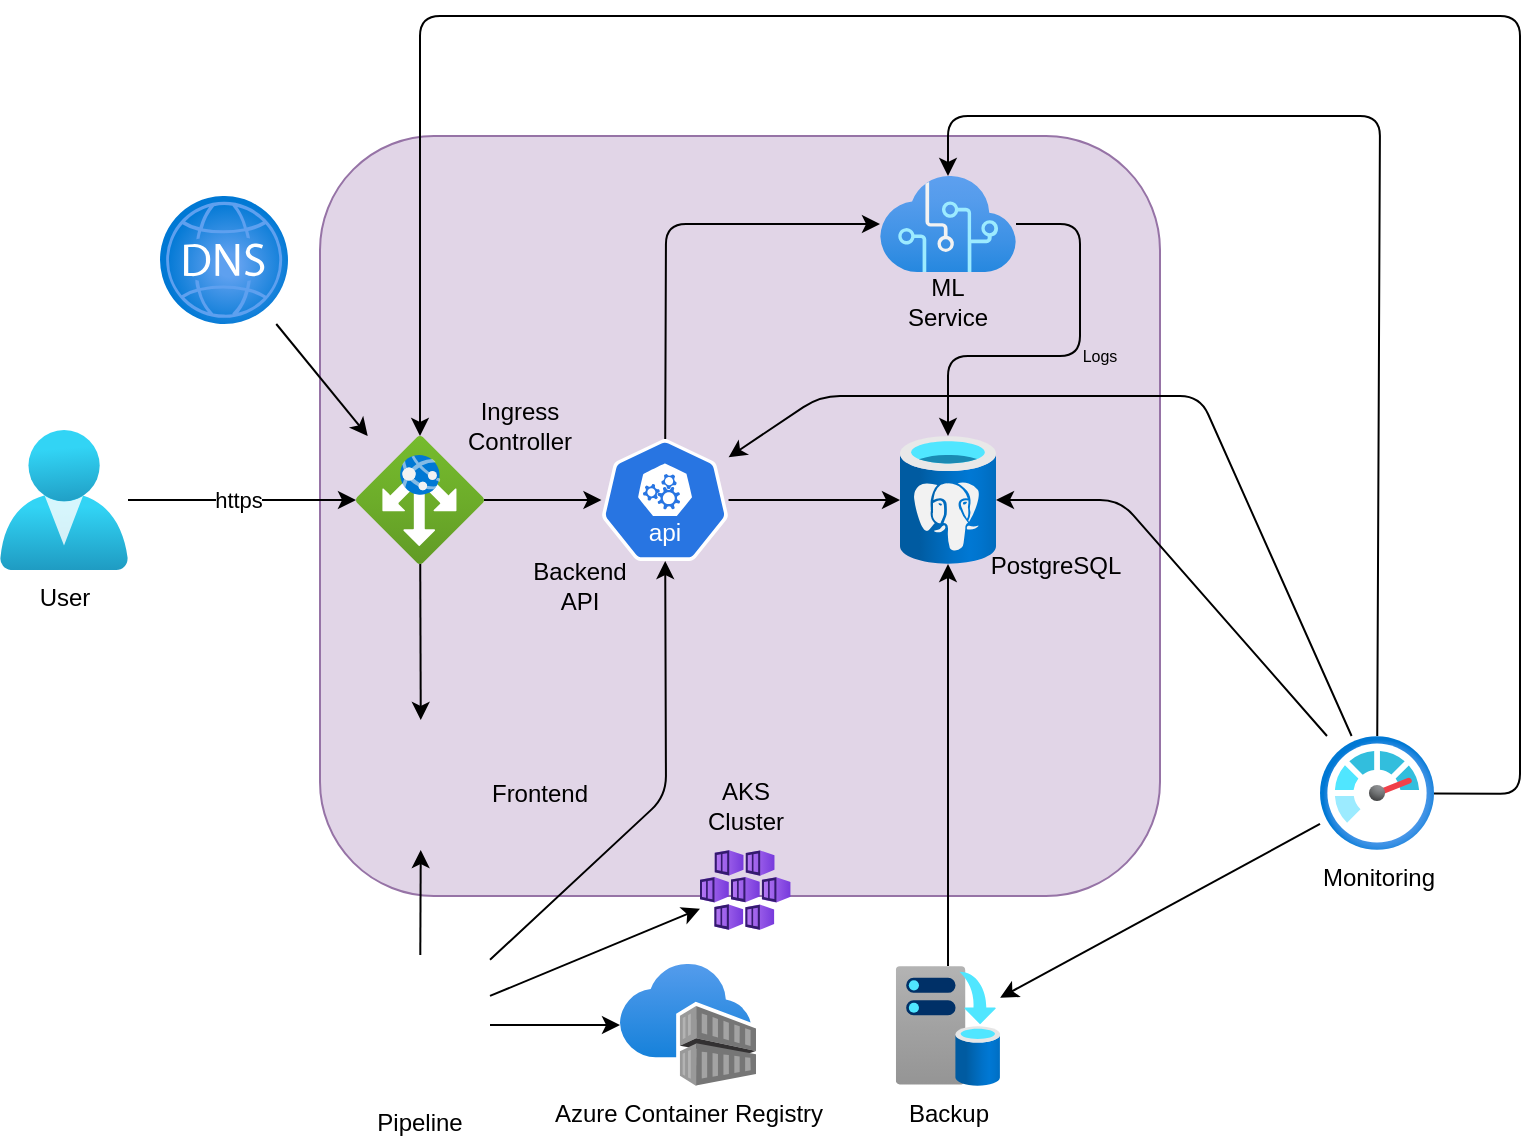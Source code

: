 <mxfile>
    <diagram name="Page-1" id="xlqoz8FfvUs2XKKJAjdT">
        <mxGraphModel dx="671" dy="594" grid="1" gridSize="10" guides="1" tooltips="1" connect="1" arrows="1" fold="1" page="1" pageScale="1" pageWidth="850" pageHeight="1100" math="0" shadow="0">
            <root>
                <mxCell id="0"/>
                <mxCell id="1" parent="0"/>
                <mxCell id="Khvnlt13h9PM1J0qh3m4-41" value="" style="rounded=1;whiteSpace=wrap;html=1;fillColor=#e1d5e7;strokeColor=#9673a6;" parent="1" vertex="1">
                    <mxGeometry x="190" y="110" width="420" height="380" as="geometry"/>
                </mxCell>
                <mxCell id="Khvnlt13h9PM1J0qh3m4-2" value="" style="image;aspect=fixed;html=1;points=[];align=center;fontSize=12;image=img/lib/azure2/networking/Application_Gateways.svg;" parent="1" vertex="1">
                    <mxGeometry x="208" y="260" width="64" height="64" as="geometry"/>
                </mxCell>
                <mxCell id="Khvnlt13h9PM1J0qh3m4-3" value="User" style="image;aspect=fixed;html=1;points=[];align=center;fontSize=12;image=img/lib/azure2/identity/Users.svg;" parent="1" vertex="1">
                    <mxGeometry x="30" y="257" width="64" height="70" as="geometry"/>
                </mxCell>
                <mxCell id="Khvnlt13h9PM1J0qh3m4-4" value="" style="endArrow=classic;html=1;rounded=0;" parent="1" source="Khvnlt13h9PM1J0qh3m4-3" target="Khvnlt13h9PM1J0qh3m4-2" edge="1">
                    <mxGeometry width="50" height="50" relative="1" as="geometry">
                        <mxPoint x="210" y="230" as="sourcePoint"/>
                        <mxPoint x="260" y="180" as="targetPoint"/>
                    </mxGeometry>
                </mxCell>
                <mxCell id="Khvnlt13h9PM1J0qh3m4-5" value="https" style="edgeLabel;html=1;align=center;verticalAlign=middle;resizable=0;points=[];" parent="Khvnlt13h9PM1J0qh3m4-4" vertex="1" connectable="0">
                    <mxGeometry x="0.431" y="-2" relative="1" as="geometry">
                        <mxPoint x="-27" y="-2" as="offset"/>
                    </mxGeometry>
                </mxCell>
                <mxCell id="Khvnlt13h9PM1J0qh3m4-6" value="" style="shape=image;verticalLabelPosition=bottom;labelBackgroundColor=default;verticalAlign=top;aspect=fixed;imageAspect=0;image=https://icons.veryicon.com/png/o/miscellaneous/20-classification-function-icon/8_3-front-end-development-1.png;" parent="1" vertex="1">
                    <mxGeometry x="208" y="402" width="65" height="65" as="geometry"/>
                </mxCell>
                <mxCell id="Khvnlt13h9PM1J0qh3m4-7" value="" style="endArrow=classic;html=1;rounded=1;curved=0;" parent="1" source="Khvnlt13h9PM1J0qh3m4-2" target="Khvnlt13h9PM1J0qh3m4-6" edge="1">
                    <mxGeometry width="50" height="50" relative="1" as="geometry">
                        <mxPoint x="190" y="170" as="sourcePoint"/>
                        <mxPoint x="240" y="120" as="targetPoint"/>
                        <Array as="points"/>
                    </mxGeometry>
                </mxCell>
                <mxCell id="Khvnlt13h9PM1J0qh3m4-8" value="" style="aspect=fixed;sketch=0;html=1;dashed=0;whitespace=wrap;verticalLabelPosition=bottom;verticalAlign=top;fillColor=#2875E2;strokeColor=#ffffff;points=[[0.005,0.63,0],[0.1,0.2,0],[0.9,0.2,0],[0.5,0,0],[0.995,0.63,0],[0.72,0.99,0],[0.5,1,0],[0.28,0.99,0]];shape=mxgraph.kubernetes.icon2;kubernetesLabel=1;prIcon=api" parent="1" vertex="1">
                    <mxGeometry x="330.73" y="261.5" width="63.54" height="61" as="geometry"/>
                </mxCell>
                <mxCell id="Khvnlt13h9PM1J0qh3m4-9" value="" style="endArrow=classic;html=1;rounded=0;" parent="1" source="Khvnlt13h9PM1J0qh3m4-2" target="Khvnlt13h9PM1J0qh3m4-8" edge="1">
                    <mxGeometry width="50" height="50" relative="1" as="geometry">
                        <mxPoint x="210" y="510" as="sourcePoint"/>
                        <mxPoint x="260" y="460" as="targetPoint"/>
                    </mxGeometry>
                </mxCell>
                <mxCell id="Khvnlt13h9PM1J0qh3m4-10" value="" style="image;aspect=fixed;html=1;points=[];align=center;fontSize=12;image=img/lib/azure2/databases/Azure_Database_PostgreSQL_Server.svg;" parent="1" vertex="1">
                    <mxGeometry x="480" y="260" width="48" height="64" as="geometry"/>
                </mxCell>
                <mxCell id="Khvnlt13h9PM1J0qh3m4-11" value="" style="endArrow=classic;html=1;rounded=0;" parent="1" source="Khvnlt13h9PM1J0qh3m4-8" target="Khvnlt13h9PM1J0qh3m4-10" edge="1">
                    <mxGeometry width="50" height="50" relative="1" as="geometry">
                        <mxPoint x="480" y="260" as="sourcePoint"/>
                        <mxPoint x="530" y="210" as="targetPoint"/>
                    </mxGeometry>
                </mxCell>
                <mxCell id="Khvnlt13h9PM1J0qh3m4-12" value="" style="image;aspect=fixed;html=1;points=[];align=center;fontSize=12;image=img/lib/azure2/ai_machine_learning/Cognitive_Services.svg;" parent="1" vertex="1">
                    <mxGeometry x="470" y="130" width="68" height="48" as="geometry"/>
                </mxCell>
                <mxCell id="Khvnlt13h9PM1J0qh3m4-13" value="" style="endArrow=classic;html=1;rounded=1;curved=0;" parent="1" source="Khvnlt13h9PM1J0qh3m4-8" target="Khvnlt13h9PM1J0qh3m4-12" edge="1">
                    <mxGeometry width="50" height="50" relative="1" as="geometry">
                        <mxPoint x="320" y="250" as="sourcePoint"/>
                        <mxPoint x="370" y="200" as="targetPoint"/>
                        <Array as="points">
                            <mxPoint x="363" y="154"/>
                        </Array>
                    </mxGeometry>
                </mxCell>
                <mxCell id="Khvnlt13h9PM1J0qh3m4-15" value="" style="endArrow=classic;html=1;rounded=1;curved=0;" parent="1" source="Khvnlt13h9PM1J0qh3m4-12" target="Khvnlt13h9PM1J0qh3m4-10" edge="1">
                    <mxGeometry width="50" height="50" relative="1" as="geometry">
                        <mxPoint x="650" y="210" as="sourcePoint"/>
                        <mxPoint x="700" y="160" as="targetPoint"/>
                        <Array as="points">
                            <mxPoint x="570" y="154"/>
                            <mxPoint x="570" y="220"/>
                            <mxPoint x="504" y="220"/>
                        </Array>
                    </mxGeometry>
                </mxCell>
                <mxCell id="Khvnlt13h9PM1J0qh3m4-18" value="Backup" style="image;aspect=fixed;html=1;points=[];align=center;fontSize=12;image=img/lib/azure2/azure_stack/Infrastructure_Backup.svg;" parent="1" vertex="1">
                    <mxGeometry x="477.92" y="525" width="52.17" height="60" as="geometry"/>
                </mxCell>
                <mxCell id="Khvnlt13h9PM1J0qh3m4-19" value="" style="endArrow=classic;html=1;rounded=1;curved=0;" parent="1" source="Khvnlt13h9PM1J0qh3m4-18" target="Khvnlt13h9PM1J0qh3m4-10" edge="1">
                    <mxGeometry width="50" height="50" relative="1" as="geometry">
                        <mxPoint x="400" y="420" as="sourcePoint"/>
                        <mxPoint x="450" y="370" as="targetPoint"/>
                        <Array as="points"/>
                    </mxGeometry>
                </mxCell>
                <mxCell id="Khvnlt13h9PM1J0qh3m4-20" value="Monitoring" style="image;aspect=fixed;html=1;points=[];align=center;fontSize=12;image=img/lib/azure2/management_governance/Monitor.svg;" parent="1" vertex="1">
                    <mxGeometry x="690" y="410" width="57" height="57" as="geometry"/>
                </mxCell>
                <mxCell id="Khvnlt13h9PM1J0qh3m4-21" value="" style="endArrow=classic;html=1;rounded=1;curved=0;" parent="1" source="Khvnlt13h9PM1J0qh3m4-20" target="Khvnlt13h9PM1J0qh3m4-18" edge="1">
                    <mxGeometry width="50" height="50" relative="1" as="geometry">
                        <mxPoint x="690" y="430" as="sourcePoint"/>
                        <mxPoint x="740" y="380" as="targetPoint"/>
                        <Array as="points"/>
                    </mxGeometry>
                </mxCell>
                <mxCell id="Khvnlt13h9PM1J0qh3m4-22" value="" style="endArrow=classic;html=1;rounded=1;curved=0;" parent="1" source="Khvnlt13h9PM1J0qh3m4-20" target="Khvnlt13h9PM1J0qh3m4-10" edge="1">
                    <mxGeometry width="50" height="50" relative="1" as="geometry">
                        <mxPoint x="630" y="250" as="sourcePoint"/>
                        <mxPoint x="680" y="200" as="targetPoint"/>
                        <Array as="points">
                            <mxPoint x="590" y="292"/>
                        </Array>
                    </mxGeometry>
                </mxCell>
                <mxCell id="Khvnlt13h9PM1J0qh3m4-23" value="" style="endArrow=classic;html=1;rounded=1;curved=0;" parent="1" source="Khvnlt13h9PM1J0qh3m4-20" target="Khvnlt13h9PM1J0qh3m4-8" edge="1">
                    <mxGeometry width="50" height="50" relative="1" as="geometry">
                        <mxPoint x="660" y="260" as="sourcePoint"/>
                        <mxPoint x="710" y="210" as="targetPoint"/>
                        <Array as="points">
                            <mxPoint x="630" y="240"/>
                            <mxPoint x="440" y="240"/>
                        </Array>
                    </mxGeometry>
                </mxCell>
                <mxCell id="Khvnlt13h9PM1J0qh3m4-24" value="" style="endArrow=classic;html=1;rounded=1;curved=0;" parent="1" source="Khvnlt13h9PM1J0qh3m4-20" target="Khvnlt13h9PM1J0qh3m4-12" edge="1">
                    <mxGeometry width="50" height="50" relative="1" as="geometry">
                        <mxPoint x="570" y="410" as="sourcePoint"/>
                        <mxPoint x="620" y="360" as="targetPoint"/>
                        <Array as="points">
                            <mxPoint x="720" y="100"/>
                            <mxPoint x="504" y="100"/>
                        </Array>
                    </mxGeometry>
                </mxCell>
                <mxCell id="Khvnlt13h9PM1J0qh3m4-26" value="Pipeline" style="shape=image;verticalLabelPosition=bottom;labelBackgroundColor=default;verticalAlign=top;aspect=fixed;imageAspect=0;image=https://images.seeklogo.com/logo-png/43/2/azure-pipelines-logo-png_seeklogo-434159.png;" parent="1" vertex="1">
                    <mxGeometry x="205" y="519.5" width="70" height="70" as="geometry"/>
                </mxCell>
                <mxCell id="Khvnlt13h9PM1J0qh3m4-27" value="Azure Container Registry" style="image;aspect=fixed;html=1;points=[];align=center;fontSize=12;image=img/lib/azure2/containers/Container_Registries.svg;" parent="1" vertex="1">
                    <mxGeometry x="340" y="524" width="68" height="61" as="geometry"/>
                </mxCell>
                <mxCell id="Khvnlt13h9PM1J0qh3m4-29" value="" style="endArrow=classic;html=1;rounded=0;" parent="1" source="Khvnlt13h9PM1J0qh3m4-26" target="Khvnlt13h9PM1J0qh3m4-27" edge="1">
                    <mxGeometry width="50" height="50" relative="1" as="geometry">
                        <mxPoint x="310" y="740" as="sourcePoint"/>
                        <mxPoint x="360" y="690" as="targetPoint"/>
                    </mxGeometry>
                </mxCell>
                <mxCell id="Khvnlt13h9PM1J0qh3m4-31" value="Ingress Controller" style="text;html=1;align=center;verticalAlign=middle;whiteSpace=wrap;rounded=0;" parent="1" vertex="1">
                    <mxGeometry x="260" y="240" width="60" height="30" as="geometry"/>
                </mxCell>
                <mxCell id="Khvnlt13h9PM1J0qh3m4-32" value="" style="endArrow=classic;html=1;rounded=1;curved=0;" parent="1" source="Khvnlt13h9PM1J0qh3m4-20" target="Khvnlt13h9PM1J0qh3m4-2" edge="1">
                    <mxGeometry width="50" height="50" relative="1" as="geometry">
                        <mxPoint x="780" y="300" as="sourcePoint"/>
                        <mxPoint x="830" y="250" as="targetPoint"/>
                        <Array as="points">
                            <mxPoint x="790" y="439"/>
                            <mxPoint x="790" y="50"/>
                            <mxPoint x="240" y="50"/>
                        </Array>
                    </mxGeometry>
                </mxCell>
                <mxCell id="Khvnlt13h9PM1J0qh3m4-34" value="" style="endArrow=classic;html=1;rounded=0;" parent="1" source="Khvnlt13h9PM1J0qh3m4-26" target="Khvnlt13h9PM1J0qh3m4-6" edge="1">
                    <mxGeometry width="50" height="50" relative="1" as="geometry">
                        <mxPoint x="20" y="550" as="sourcePoint"/>
                        <mxPoint x="70" y="500" as="targetPoint"/>
                    </mxGeometry>
                </mxCell>
                <mxCell id="Khvnlt13h9PM1J0qh3m4-35" value="Frontend" style="text;html=1;align=center;verticalAlign=middle;whiteSpace=wrap;rounded=0;" parent="1" vertex="1">
                    <mxGeometry x="270" y="423.5" width="60" height="30" as="geometry"/>
                </mxCell>
                <mxCell id="Khvnlt13h9PM1J0qh3m4-36" value="" style="endArrow=classic;html=1;rounded=1;curved=0;" parent="1" source="Khvnlt13h9PM1J0qh3m4-26" target="Khvnlt13h9PM1J0qh3m4-8" edge="1">
                    <mxGeometry width="50" height="50" relative="1" as="geometry">
                        <mxPoint x="60" y="410" as="sourcePoint"/>
                        <mxPoint x="110" y="360" as="targetPoint"/>
                        <Array as="points">
                            <mxPoint x="363" y="440"/>
                        </Array>
                    </mxGeometry>
                </mxCell>
                <mxCell id="Khvnlt13h9PM1J0qh3m4-37" value="Backend API" style="text;html=1;align=center;verticalAlign=middle;whiteSpace=wrap;rounded=0;" parent="1" vertex="1">
                    <mxGeometry x="290" y="320" width="60" height="30" as="geometry"/>
                </mxCell>
                <mxCell id="Khvnlt13h9PM1J0qh3m4-38" value="" style="image;aspect=fixed;html=1;points=[];align=center;fontSize=12;image=img/lib/azure2/networking/DNS_Zones.svg;" parent="1" vertex="1">
                    <mxGeometry x="110" y="140" width="64" height="64" as="geometry"/>
                </mxCell>
                <mxCell id="Khvnlt13h9PM1J0qh3m4-39" value="" style="endArrow=classic;html=1;rounded=0;" parent="1" source="Khvnlt13h9PM1J0qh3m4-38" target="Khvnlt13h9PM1J0qh3m4-2" edge="1">
                    <mxGeometry width="50" height="50" relative="1" as="geometry">
                        <mxPoint x="300" y="120" as="sourcePoint"/>
                        <mxPoint x="350" y="70" as="targetPoint"/>
                    </mxGeometry>
                </mxCell>
                <mxCell id="Khvnlt13h9PM1J0qh3m4-40" value="PostgreSQL" style="text;html=1;align=center;verticalAlign=middle;whiteSpace=wrap;rounded=0;" parent="1" vertex="1">
                    <mxGeometry x="528" y="310" width="60" height="30" as="geometry"/>
                </mxCell>
                <mxCell id="Khvnlt13h9PM1J0qh3m4-42" value="" style="image;aspect=fixed;html=1;points=[];align=center;fontSize=12;image=img/lib/azure2/compute/Container_Services_Deprecated.svg;" parent="1" vertex="1">
                    <mxGeometry x="380" y="467" width="45.33" height="40" as="geometry"/>
                </mxCell>
                <mxCell id="Khvnlt13h9PM1J0qh3m4-43" value="AKS Cluster" style="text;html=1;align=center;verticalAlign=middle;whiteSpace=wrap;rounded=0;" parent="1" vertex="1">
                    <mxGeometry x="372.66" y="430" width="60" height="30" as="geometry"/>
                </mxCell>
                <mxCell id="Khvnlt13h9PM1J0qh3m4-44" value="" style="endArrow=classic;html=1;rounded=0;" parent="1" source="Khvnlt13h9PM1J0qh3m4-26" target="Khvnlt13h9PM1J0qh3m4-42" edge="1">
                    <mxGeometry width="50" height="50" relative="1" as="geometry">
                        <mxPoint x="80" y="560" as="sourcePoint"/>
                        <mxPoint x="130" y="510" as="targetPoint"/>
                    </mxGeometry>
                </mxCell>
                <mxCell id="Khvnlt13h9PM1J0qh3m4-45" value="ML Service" style="text;html=1;align=center;verticalAlign=middle;whiteSpace=wrap;rounded=0;" parent="1" vertex="1">
                    <mxGeometry x="474" y="178" width="60" height="30" as="geometry"/>
                </mxCell>
                <mxCell id="Khvnlt13h9PM1J0qh3m4-47" value="&lt;font style=&quot;font-size: 8px;&quot;&gt;Logs&lt;/font&gt;" style="text;html=1;align=center;verticalAlign=middle;whiteSpace=wrap;rounded=0;" parent="1" vertex="1">
                    <mxGeometry x="550" y="204" width="60" height="30" as="geometry"/>
                </mxCell>
            </root>
        </mxGraphModel>
    </diagram>
</mxfile>